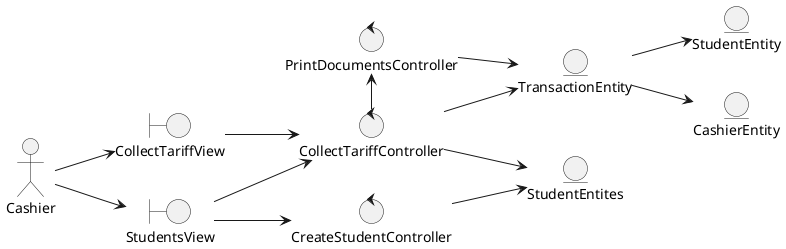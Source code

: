 @startuml
left to right direction

actor Cashier

boundary CollectTariffView
boundary StudentsView

control CollectTariffController
control CreateStudentController
control PrintDocumentsController

entity StudentEntity
entity StudentEntites
entity TransactionEntity
entity CashierEntity



'--- Actor relations ---
Cashier --> CollectTariffView
Cashier --> StudentsView

'--- Views relations ---
CollectTariffView --> CollectTariffController
StudentsView --> CollectTariffController
StudentsView --> CreateStudentController

'--- Controllers relations ---
CollectTariffController --> StudentEntites
CollectTariffController --> TransactionEntity
CollectTariffController -left-> PrintDocumentsController

CreateStudentController --> StudentEntites
PrintDocumentsController --> TransactionEntity

'--- Entity relations ---
TransactionEntity --> CashierEntity
TransactionEntity --> StudentEntity

@enduml